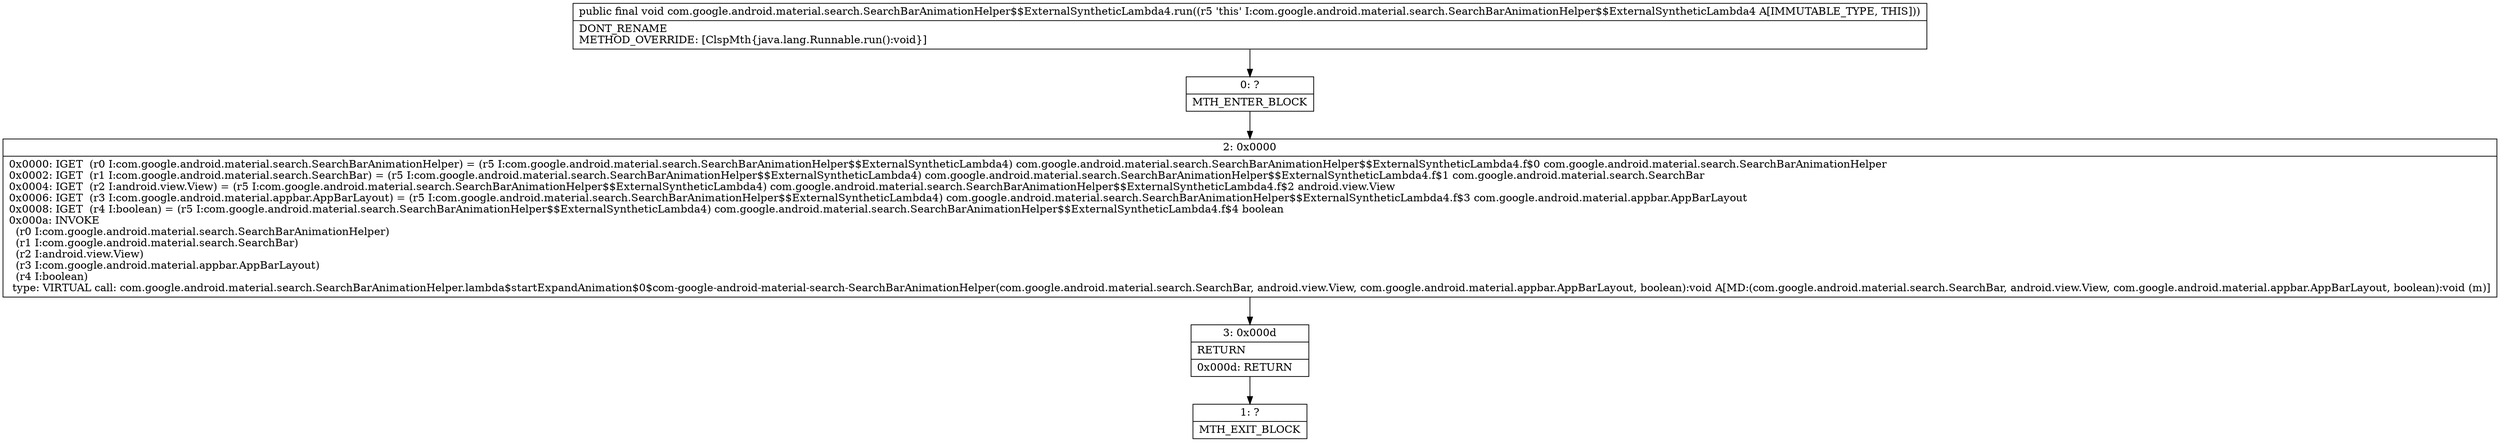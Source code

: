 digraph "CFG forcom.google.android.material.search.SearchBarAnimationHelper$$ExternalSyntheticLambda4.run()V" {
Node_0 [shape=record,label="{0\:\ ?|MTH_ENTER_BLOCK\l}"];
Node_2 [shape=record,label="{2\:\ 0x0000|0x0000: IGET  (r0 I:com.google.android.material.search.SearchBarAnimationHelper) = (r5 I:com.google.android.material.search.SearchBarAnimationHelper$$ExternalSyntheticLambda4) com.google.android.material.search.SearchBarAnimationHelper$$ExternalSyntheticLambda4.f$0 com.google.android.material.search.SearchBarAnimationHelper \l0x0002: IGET  (r1 I:com.google.android.material.search.SearchBar) = (r5 I:com.google.android.material.search.SearchBarAnimationHelper$$ExternalSyntheticLambda4) com.google.android.material.search.SearchBarAnimationHelper$$ExternalSyntheticLambda4.f$1 com.google.android.material.search.SearchBar \l0x0004: IGET  (r2 I:android.view.View) = (r5 I:com.google.android.material.search.SearchBarAnimationHelper$$ExternalSyntheticLambda4) com.google.android.material.search.SearchBarAnimationHelper$$ExternalSyntheticLambda4.f$2 android.view.View \l0x0006: IGET  (r3 I:com.google.android.material.appbar.AppBarLayout) = (r5 I:com.google.android.material.search.SearchBarAnimationHelper$$ExternalSyntheticLambda4) com.google.android.material.search.SearchBarAnimationHelper$$ExternalSyntheticLambda4.f$3 com.google.android.material.appbar.AppBarLayout \l0x0008: IGET  (r4 I:boolean) = (r5 I:com.google.android.material.search.SearchBarAnimationHelper$$ExternalSyntheticLambda4) com.google.android.material.search.SearchBarAnimationHelper$$ExternalSyntheticLambda4.f$4 boolean \l0x000a: INVOKE  \l  (r0 I:com.google.android.material.search.SearchBarAnimationHelper)\l  (r1 I:com.google.android.material.search.SearchBar)\l  (r2 I:android.view.View)\l  (r3 I:com.google.android.material.appbar.AppBarLayout)\l  (r4 I:boolean)\l type: VIRTUAL call: com.google.android.material.search.SearchBarAnimationHelper.lambda$startExpandAnimation$0$com\-google\-android\-material\-search\-SearchBarAnimationHelper(com.google.android.material.search.SearchBar, android.view.View, com.google.android.material.appbar.AppBarLayout, boolean):void A[MD:(com.google.android.material.search.SearchBar, android.view.View, com.google.android.material.appbar.AppBarLayout, boolean):void (m)]\l}"];
Node_3 [shape=record,label="{3\:\ 0x000d|RETURN\l|0x000d: RETURN   \l}"];
Node_1 [shape=record,label="{1\:\ ?|MTH_EXIT_BLOCK\l}"];
MethodNode[shape=record,label="{public final void com.google.android.material.search.SearchBarAnimationHelper$$ExternalSyntheticLambda4.run((r5 'this' I:com.google.android.material.search.SearchBarAnimationHelper$$ExternalSyntheticLambda4 A[IMMUTABLE_TYPE, THIS]))  | DONT_RENAME\lMETHOD_OVERRIDE: [ClspMth\{java.lang.Runnable.run():void\}]\l}"];
MethodNode -> Node_0;Node_0 -> Node_2;
Node_2 -> Node_3;
Node_3 -> Node_1;
}

